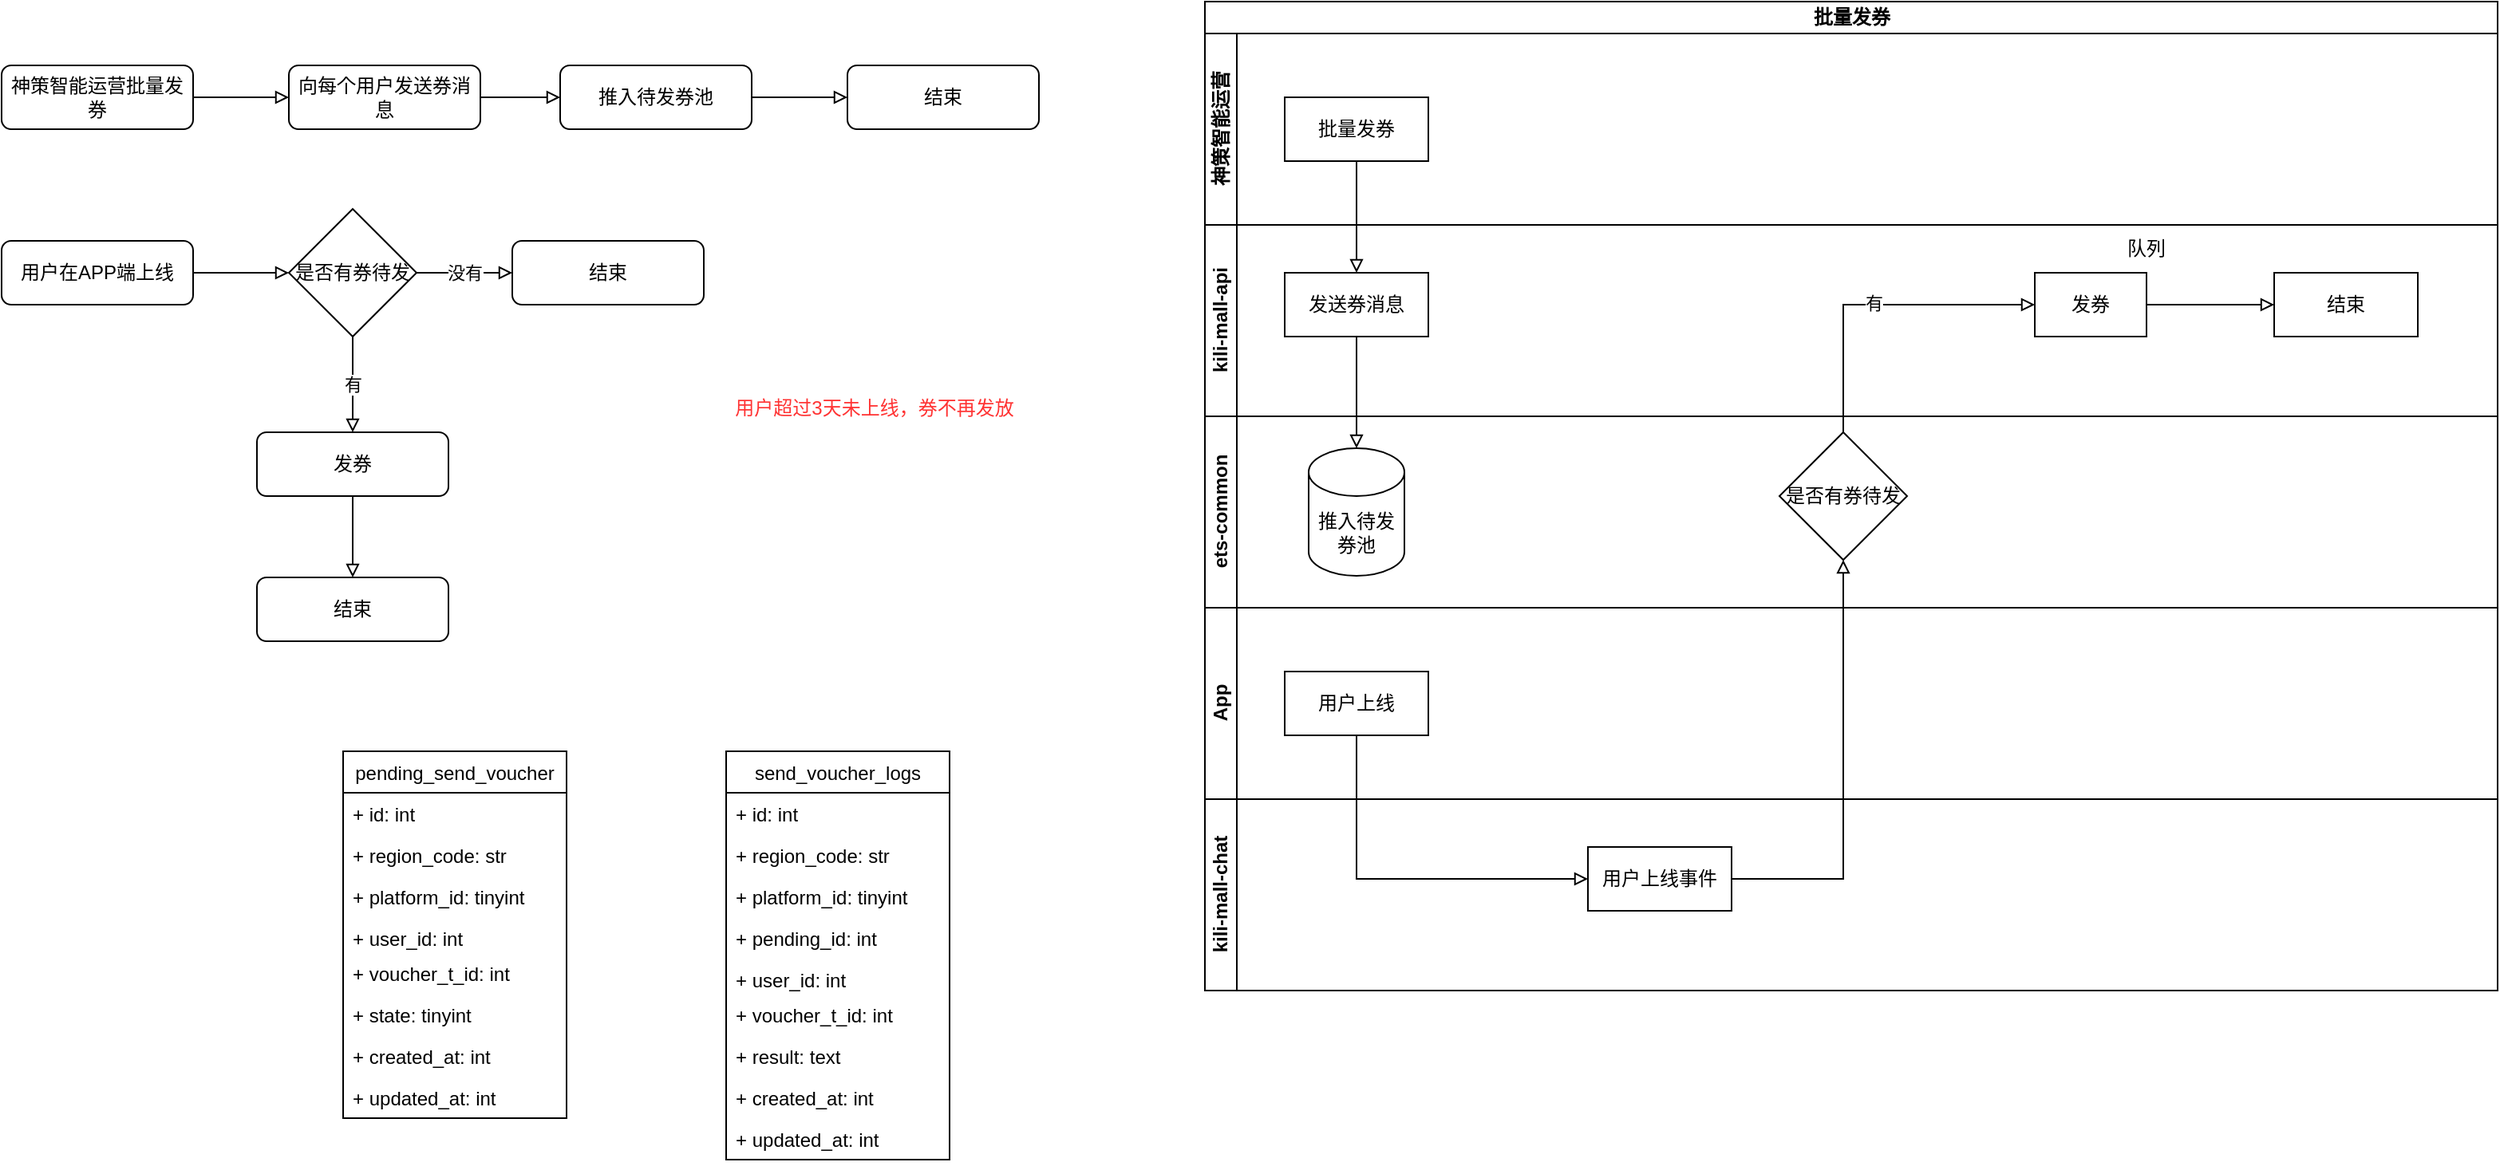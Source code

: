<mxfile version="21.6.5" type="github">
  <diagram id="C5RBs43oDa-KdzZeNtuy" name="Page-1">
    <mxGraphModel dx="1434" dy="758" grid="1" gridSize="10" guides="1" tooltips="1" connect="1" arrows="1" fold="1" page="1" pageScale="1" pageWidth="100000" pageHeight="29700" math="0" shadow="0">
      <root>
        <mxCell id="WIyWlLk6GJQsqaUBKTNV-0" />
        <mxCell id="WIyWlLk6GJQsqaUBKTNV-1" parent="WIyWlLk6GJQsqaUBKTNV-0" />
        <mxCell id="-NMFzt8truZ4POpx8PBd-13" style="edgeStyle=orthogonalEdgeStyle;rounded=0;orthogonalLoop=1;jettySize=auto;html=1;exitX=1;exitY=0.5;exitDx=0;exitDy=0;endArrow=block;endFill=0;" parent="WIyWlLk6GJQsqaUBKTNV-1" source="WIyWlLk6GJQsqaUBKTNV-3" target="-NMFzt8truZ4POpx8PBd-12" edge="1">
          <mxGeometry relative="1" as="geometry" />
        </mxCell>
        <mxCell id="WIyWlLk6GJQsqaUBKTNV-3" value="神策智能运营批量发券" style="rounded=1;whiteSpace=wrap;html=1;fontSize=12;glass=0;strokeWidth=1;shadow=0;" parent="WIyWlLk6GJQsqaUBKTNV-1" vertex="1">
          <mxGeometry x="46" y="80" width="120" height="40" as="geometry" />
        </mxCell>
        <mxCell id="-NMFzt8truZ4POpx8PBd-0" value="pending_send_voucher" style="swimlane;fontStyle=0;childLayout=stackLayout;horizontal=1;startSize=26;fillColor=none;horizontalStack=0;resizeParent=1;resizeParentMax=0;resizeLast=0;collapsible=1;marginBottom=0;" parent="WIyWlLk6GJQsqaUBKTNV-1" vertex="1">
          <mxGeometry x="260" y="510" width="140" height="230" as="geometry" />
        </mxCell>
        <mxCell id="-NMFzt8truZ4POpx8PBd-1" value="+ id: int" style="text;strokeColor=none;fillColor=none;align=left;verticalAlign=top;spacingLeft=4;spacingRight=4;overflow=hidden;rotatable=0;points=[[0,0.5],[1,0.5]];portConstraint=eastwest;" parent="-NMFzt8truZ4POpx8PBd-0" vertex="1">
          <mxGeometry y="26" width="140" height="26" as="geometry" />
        </mxCell>
        <mxCell id="-NMFzt8truZ4POpx8PBd-37" value="+ region_code: str" style="text;strokeColor=none;fillColor=none;align=left;verticalAlign=top;spacingLeft=4;spacingRight=4;overflow=hidden;rotatable=0;points=[[0,0.5],[1,0.5]];portConstraint=eastwest;" parent="-NMFzt8truZ4POpx8PBd-0" vertex="1">
          <mxGeometry y="52" width="140" height="26" as="geometry" />
        </mxCell>
        <mxCell id="-NMFzt8truZ4POpx8PBd-38" value="+ platform_id: tinyint" style="text;strokeColor=none;fillColor=none;align=left;verticalAlign=top;spacingLeft=4;spacingRight=4;overflow=hidden;rotatable=0;points=[[0,0.5],[1,0.5]];portConstraint=eastwest;" parent="-NMFzt8truZ4POpx8PBd-0" vertex="1">
          <mxGeometry y="78" width="140" height="26" as="geometry" />
        </mxCell>
        <mxCell id="-NMFzt8truZ4POpx8PBd-3" value="+ user_id: int" style="text;strokeColor=none;fillColor=none;align=left;verticalAlign=top;spacingLeft=4;spacingRight=4;overflow=hidden;rotatable=0;points=[[0,0.5],[1,0.5]];portConstraint=eastwest;" parent="-NMFzt8truZ4POpx8PBd-0" vertex="1">
          <mxGeometry y="104" width="140" height="22" as="geometry" />
        </mxCell>
        <mxCell id="-NMFzt8truZ4POpx8PBd-2" value="+ voucher_t_id: int" style="text;strokeColor=none;fillColor=none;align=left;verticalAlign=top;spacingLeft=4;spacingRight=4;overflow=hidden;rotatable=0;points=[[0,0.5],[1,0.5]];portConstraint=eastwest;" parent="-NMFzt8truZ4POpx8PBd-0" vertex="1">
          <mxGeometry y="126" width="140" height="26" as="geometry" />
        </mxCell>
        <mxCell id="-NMFzt8truZ4POpx8PBd-7" value="+ state: tinyint" style="text;strokeColor=none;fillColor=none;align=left;verticalAlign=top;spacingLeft=4;spacingRight=4;overflow=hidden;rotatable=0;points=[[0,0.5],[1,0.5]];portConstraint=eastwest;" parent="-NMFzt8truZ4POpx8PBd-0" vertex="1">
          <mxGeometry y="152" width="140" height="26" as="geometry" />
        </mxCell>
        <mxCell id="-NMFzt8truZ4POpx8PBd-8" value="+ created_at: int" style="text;strokeColor=none;fillColor=none;align=left;verticalAlign=top;spacingLeft=4;spacingRight=4;overflow=hidden;rotatable=0;points=[[0,0.5],[1,0.5]];portConstraint=eastwest;" parent="-NMFzt8truZ4POpx8PBd-0" vertex="1">
          <mxGeometry y="178" width="140" height="26" as="geometry" />
        </mxCell>
        <mxCell id="-NMFzt8truZ4POpx8PBd-9" value="+ updated_at: int" style="text;strokeColor=none;fillColor=none;align=left;verticalAlign=top;spacingLeft=4;spacingRight=4;overflow=hidden;rotatable=0;points=[[0,0.5],[1,0.5]];portConstraint=eastwest;" parent="-NMFzt8truZ4POpx8PBd-0" vertex="1">
          <mxGeometry y="204" width="140" height="26" as="geometry" />
        </mxCell>
        <mxCell id="-NMFzt8truZ4POpx8PBd-15" style="edgeStyle=orthogonalEdgeStyle;rounded=0;orthogonalLoop=1;jettySize=auto;html=1;exitX=1;exitY=0.5;exitDx=0;exitDy=0;entryX=0;entryY=0.5;entryDx=0;entryDy=0;endArrow=block;endFill=0;" parent="WIyWlLk6GJQsqaUBKTNV-1" source="-NMFzt8truZ4POpx8PBd-12" target="-NMFzt8truZ4POpx8PBd-14" edge="1">
          <mxGeometry relative="1" as="geometry" />
        </mxCell>
        <mxCell id="-NMFzt8truZ4POpx8PBd-12" value="向每个用户发送券消息" style="rounded=1;whiteSpace=wrap;html=1;fontSize=12;glass=0;strokeWidth=1;shadow=0;" parent="WIyWlLk6GJQsqaUBKTNV-1" vertex="1">
          <mxGeometry x="226" y="80" width="120" height="40" as="geometry" />
        </mxCell>
        <mxCell id="-NMFzt8truZ4POpx8PBd-30" style="edgeStyle=orthogonalEdgeStyle;rounded=0;orthogonalLoop=1;jettySize=auto;html=1;exitX=1;exitY=0.5;exitDx=0;exitDy=0;entryX=0;entryY=0.5;entryDx=0;entryDy=0;endArrow=block;endFill=0;" parent="WIyWlLk6GJQsqaUBKTNV-1" source="-NMFzt8truZ4POpx8PBd-14" target="-NMFzt8truZ4POpx8PBd-29" edge="1">
          <mxGeometry relative="1" as="geometry" />
        </mxCell>
        <mxCell id="-NMFzt8truZ4POpx8PBd-14" value="推入待发券池" style="rounded=1;whiteSpace=wrap;html=1;fontSize=12;glass=0;strokeWidth=1;shadow=0;" parent="WIyWlLk6GJQsqaUBKTNV-1" vertex="1">
          <mxGeometry x="396" y="80" width="120" height="40" as="geometry" />
        </mxCell>
        <mxCell id="-NMFzt8truZ4POpx8PBd-21" style="edgeStyle=orthogonalEdgeStyle;rounded=0;orthogonalLoop=1;jettySize=auto;html=1;exitX=1;exitY=0.5;exitDx=0;exitDy=0;entryX=0;entryY=0.5;entryDx=0;entryDy=0;endArrow=block;endFill=0;" parent="WIyWlLk6GJQsqaUBKTNV-1" source="-NMFzt8truZ4POpx8PBd-19" target="-NMFzt8truZ4POpx8PBd-20" edge="1">
          <mxGeometry relative="1" as="geometry" />
        </mxCell>
        <mxCell id="-NMFzt8truZ4POpx8PBd-19" value="用户在APP端上线" style="rounded=1;whiteSpace=wrap;html=1;fontSize=12;glass=0;strokeWidth=1;shadow=0;" parent="WIyWlLk6GJQsqaUBKTNV-1" vertex="1">
          <mxGeometry x="46" y="190" width="120" height="40" as="geometry" />
        </mxCell>
        <mxCell id="-NMFzt8truZ4POpx8PBd-26" value="没有" style="edgeStyle=orthogonalEdgeStyle;rounded=0;orthogonalLoop=1;jettySize=auto;html=1;exitX=1;exitY=0.5;exitDx=0;exitDy=0;entryX=0;entryY=0.5;entryDx=0;entryDy=0;endArrow=block;endFill=0;" parent="WIyWlLk6GJQsqaUBKTNV-1" source="-NMFzt8truZ4POpx8PBd-20" target="-NMFzt8truZ4POpx8PBd-24" edge="1">
          <mxGeometry relative="1" as="geometry" />
        </mxCell>
        <mxCell id="-NMFzt8truZ4POpx8PBd-28" value="有" style="edgeStyle=orthogonalEdgeStyle;rounded=0;orthogonalLoop=1;jettySize=auto;html=1;exitX=0.5;exitY=1;exitDx=0;exitDy=0;endArrow=block;endFill=0;" parent="WIyWlLk6GJQsqaUBKTNV-1" source="-NMFzt8truZ4POpx8PBd-20" target="-NMFzt8truZ4POpx8PBd-27" edge="1">
          <mxGeometry relative="1" as="geometry" />
        </mxCell>
        <mxCell id="-NMFzt8truZ4POpx8PBd-20" value="是否有券待发" style="rhombus;whiteSpace=wrap;html=1;" parent="WIyWlLk6GJQsqaUBKTNV-1" vertex="1">
          <mxGeometry x="226" y="170" width="80" height="80" as="geometry" />
        </mxCell>
        <mxCell id="-NMFzt8truZ4POpx8PBd-24" value="结束" style="rounded=1;whiteSpace=wrap;html=1;fontSize=12;glass=0;strokeWidth=1;shadow=0;" parent="WIyWlLk6GJQsqaUBKTNV-1" vertex="1">
          <mxGeometry x="366" y="190" width="120" height="40" as="geometry" />
        </mxCell>
        <mxCell id="-NMFzt8truZ4POpx8PBd-32" style="edgeStyle=orthogonalEdgeStyle;rounded=0;orthogonalLoop=1;jettySize=auto;html=1;exitX=0.5;exitY=1;exitDx=0;exitDy=0;entryX=0.5;entryY=0;entryDx=0;entryDy=0;endArrow=block;endFill=0;" parent="WIyWlLk6GJQsqaUBKTNV-1" source="-NMFzt8truZ4POpx8PBd-27" target="-NMFzt8truZ4POpx8PBd-31" edge="1">
          <mxGeometry relative="1" as="geometry" />
        </mxCell>
        <mxCell id="-NMFzt8truZ4POpx8PBd-27" value="发券" style="rounded=1;whiteSpace=wrap;html=1;fontSize=12;glass=0;strokeWidth=1;shadow=0;" parent="WIyWlLk6GJQsqaUBKTNV-1" vertex="1">
          <mxGeometry x="206" y="310" width="120" height="40" as="geometry" />
        </mxCell>
        <mxCell id="-NMFzt8truZ4POpx8PBd-29" value="结束" style="rounded=1;whiteSpace=wrap;html=1;fontSize=12;glass=0;strokeWidth=1;shadow=0;" parent="WIyWlLk6GJQsqaUBKTNV-1" vertex="1">
          <mxGeometry x="576" y="80" width="120" height="40" as="geometry" />
        </mxCell>
        <mxCell id="-NMFzt8truZ4POpx8PBd-31" value="结束" style="rounded=1;whiteSpace=wrap;html=1;fontSize=12;glass=0;strokeWidth=1;shadow=0;" parent="WIyWlLk6GJQsqaUBKTNV-1" vertex="1">
          <mxGeometry x="206" y="401" width="120" height="40" as="geometry" />
        </mxCell>
        <mxCell id="-NMFzt8truZ4POpx8PBd-33" value="send_voucher_logs" style="swimlane;fontStyle=0;childLayout=stackLayout;horizontal=1;startSize=26;fillColor=none;horizontalStack=0;resizeParent=1;resizeParentMax=0;resizeLast=0;collapsible=1;marginBottom=0;" parent="WIyWlLk6GJQsqaUBKTNV-1" vertex="1">
          <mxGeometry x="500" y="510" width="140" height="256" as="geometry" />
        </mxCell>
        <mxCell id="-NMFzt8truZ4POpx8PBd-34" value="+ id: int" style="text;strokeColor=none;fillColor=none;align=left;verticalAlign=top;spacingLeft=4;spacingRight=4;overflow=hidden;rotatable=0;points=[[0,0.5],[1,0.5]];portConstraint=eastwest;" parent="-NMFzt8truZ4POpx8PBd-33" vertex="1">
          <mxGeometry y="26" width="140" height="26" as="geometry" />
        </mxCell>
        <mxCell id="-NMFzt8truZ4POpx8PBd-39" value="+ region_code: str" style="text;strokeColor=none;fillColor=none;align=left;verticalAlign=top;spacingLeft=4;spacingRight=4;overflow=hidden;rotatable=0;points=[[0,0.5],[1,0.5]];portConstraint=eastwest;" parent="-NMFzt8truZ4POpx8PBd-33" vertex="1">
          <mxGeometry y="52" width="140" height="26" as="geometry" />
        </mxCell>
        <mxCell id="-NMFzt8truZ4POpx8PBd-40" value="+ platform_id: tinyint" style="text;strokeColor=none;fillColor=none;align=left;verticalAlign=top;spacingLeft=4;spacingRight=4;overflow=hidden;rotatable=0;points=[[0,0.5],[1,0.5]];portConstraint=eastwest;" parent="-NMFzt8truZ4POpx8PBd-33" vertex="1">
          <mxGeometry y="78" width="140" height="26" as="geometry" />
        </mxCell>
        <mxCell id="-NMFzt8truZ4POpx8PBd-42" value="+ pending_id: int" style="text;strokeColor=none;fillColor=none;align=left;verticalAlign=top;spacingLeft=4;spacingRight=4;overflow=hidden;rotatable=0;points=[[0,0.5],[1,0.5]];portConstraint=eastwest;" parent="-NMFzt8truZ4POpx8PBd-33" vertex="1">
          <mxGeometry y="104" width="140" height="26" as="geometry" />
        </mxCell>
        <mxCell id="-NMFzt8truZ4POpx8PBd-43" value="+ user_id: int" style="text;strokeColor=none;fillColor=none;align=left;verticalAlign=top;spacingLeft=4;spacingRight=4;overflow=hidden;rotatable=0;points=[[0,0.5],[1,0.5]];portConstraint=eastwest;" parent="-NMFzt8truZ4POpx8PBd-33" vertex="1">
          <mxGeometry y="130" width="140" height="22" as="geometry" />
        </mxCell>
        <mxCell id="-NMFzt8truZ4POpx8PBd-44" value="+ voucher_t_id: int" style="text;strokeColor=none;fillColor=none;align=left;verticalAlign=top;spacingLeft=4;spacingRight=4;overflow=hidden;rotatable=0;points=[[0,0.5],[1,0.5]];portConstraint=eastwest;" parent="-NMFzt8truZ4POpx8PBd-33" vertex="1">
          <mxGeometry y="152" width="140" height="26" as="geometry" />
        </mxCell>
        <mxCell id="-NMFzt8truZ4POpx8PBd-41" value="+ result: text" style="text;strokeColor=none;fillColor=none;align=left;verticalAlign=top;spacingLeft=4;spacingRight=4;overflow=hidden;rotatable=0;points=[[0,0.5],[1,0.5]];portConstraint=eastwest;" parent="-NMFzt8truZ4POpx8PBd-33" vertex="1">
          <mxGeometry y="178" width="140" height="26" as="geometry" />
        </mxCell>
        <mxCell id="-NMFzt8truZ4POpx8PBd-35" value="+ created_at: int" style="text;strokeColor=none;fillColor=none;align=left;verticalAlign=top;spacingLeft=4;spacingRight=4;overflow=hidden;rotatable=0;points=[[0,0.5],[1,0.5]];portConstraint=eastwest;" parent="-NMFzt8truZ4POpx8PBd-33" vertex="1">
          <mxGeometry y="204" width="140" height="26" as="geometry" />
        </mxCell>
        <mxCell id="-NMFzt8truZ4POpx8PBd-36" value="+ updated_at: int" style="text;strokeColor=none;fillColor=none;align=left;verticalAlign=top;spacingLeft=4;spacingRight=4;overflow=hidden;rotatable=0;points=[[0,0.5],[1,0.5]];portConstraint=eastwest;" parent="-NMFzt8truZ4POpx8PBd-33" vertex="1">
          <mxGeometry y="230" width="140" height="26" as="geometry" />
        </mxCell>
        <mxCell id="-NMFzt8truZ4POpx8PBd-45" value="批量发券" style="swimlane;childLayout=stackLayout;resizeParent=1;resizeParentMax=0;horizontal=1;startSize=20;horizontalStack=0;html=1;" parent="WIyWlLk6GJQsqaUBKTNV-1" vertex="1">
          <mxGeometry x="800" y="40" width="810" height="620" as="geometry" />
        </mxCell>
        <mxCell id="-NMFzt8truZ4POpx8PBd-46" value="神策智能运营" style="swimlane;startSize=20;horizontal=0;html=1;" parent="-NMFzt8truZ4POpx8PBd-45" vertex="1">
          <mxGeometry y="20" width="810" height="120" as="geometry" />
        </mxCell>
        <mxCell id="-NMFzt8truZ4POpx8PBd-49" value="批量发券" style="whiteSpace=wrap;html=1;" parent="-NMFzt8truZ4POpx8PBd-46" vertex="1">
          <mxGeometry x="50" y="40" width="90" height="40" as="geometry" />
        </mxCell>
        <mxCell id="-NMFzt8truZ4POpx8PBd-47" value="kili-mall-api" style="swimlane;startSize=20;horizontal=0;html=1;" parent="-NMFzt8truZ4POpx8PBd-45" vertex="1">
          <mxGeometry y="140" width="810" height="120" as="geometry">
            <mxRectangle y="140" width="480" height="30" as="alternateBounds" />
          </mxGeometry>
        </mxCell>
        <mxCell id="-NMFzt8truZ4POpx8PBd-50" value="发送券消息" style="whiteSpace=wrap;html=1;" parent="-NMFzt8truZ4POpx8PBd-47" vertex="1">
          <mxGeometry x="50" y="30" width="90" height="40" as="geometry" />
        </mxCell>
        <mxCell id="-NMFzt8truZ4POpx8PBd-91" style="edgeStyle=orthogonalEdgeStyle;rounded=0;orthogonalLoop=1;jettySize=auto;html=1;entryX=0;entryY=0.5;entryDx=0;entryDy=0;endArrow=block;endFill=0;" parent="-NMFzt8truZ4POpx8PBd-47" source="-NMFzt8truZ4POpx8PBd-78" target="-NMFzt8truZ4POpx8PBd-90" edge="1">
          <mxGeometry relative="1" as="geometry" />
        </mxCell>
        <mxCell id="-NMFzt8truZ4POpx8PBd-78" value="发券" style="whiteSpace=wrap;html=1;" parent="-NMFzt8truZ4POpx8PBd-47" vertex="1">
          <mxGeometry x="520" y="30" width="70" height="40" as="geometry" />
        </mxCell>
        <mxCell id="-NMFzt8truZ4POpx8PBd-90" value="结束" style="whiteSpace=wrap;html=1;" parent="-NMFzt8truZ4POpx8PBd-47" vertex="1">
          <mxGeometry x="670" y="30" width="90" height="40" as="geometry" />
        </mxCell>
        <mxCell id="-NMFzt8truZ4POpx8PBd-109" value="队列" style="text;html=1;strokeColor=none;fillColor=none;align=center;verticalAlign=middle;whiteSpace=wrap;rounded=0;fontColor=#000000;" parent="-NMFzt8truZ4POpx8PBd-47" vertex="1">
          <mxGeometry x="560" width="60" height="30" as="geometry" />
        </mxCell>
        <mxCell id="-NMFzt8truZ4POpx8PBd-96" value="ets-common" style="swimlane;startSize=20;horizontal=0;html=1;" parent="-NMFzt8truZ4POpx8PBd-45" vertex="1">
          <mxGeometry y="260" width="810" height="120" as="geometry">
            <mxRectangle y="140" width="480" height="30" as="alternateBounds" />
          </mxGeometry>
        </mxCell>
        <mxCell id="-NMFzt8truZ4POpx8PBd-99" value="是否有券待发" style="rhombus;whiteSpace=wrap;html=1;" parent="-NMFzt8truZ4POpx8PBd-96" vertex="1">
          <mxGeometry x="360" y="10" width="80" height="80" as="geometry" />
        </mxCell>
        <mxCell id="-NMFzt8truZ4POpx8PBd-93" value="&lt;font color=&quot;#000000&quot;&gt;推入待发券池&lt;/font&gt;" style="shape=cylinder3;whiteSpace=wrap;html=1;boundedLbl=1;backgroundOutline=1;size=15;fontColor=#FF3333;" parent="-NMFzt8truZ4POpx8PBd-96" vertex="1">
          <mxGeometry x="65" y="20" width="60" height="80" as="geometry" />
        </mxCell>
        <mxCell id="-NMFzt8truZ4POpx8PBd-71" value="App" style="swimlane;startSize=20;horizontal=0;html=1;" parent="-NMFzt8truZ4POpx8PBd-45" vertex="1">
          <mxGeometry y="380" width="810" height="120" as="geometry" />
        </mxCell>
        <mxCell id="-NMFzt8truZ4POpx8PBd-72" value="用户上线" style="whiteSpace=wrap;html=1;" parent="-NMFzt8truZ4POpx8PBd-71" vertex="1">
          <mxGeometry x="50" y="40" width="90" height="40" as="geometry" />
        </mxCell>
        <mxCell id="-NMFzt8truZ4POpx8PBd-48" value="kili-mall-chat" style="swimlane;startSize=20;horizontal=0;html=1;" parent="-NMFzt8truZ4POpx8PBd-45" vertex="1">
          <mxGeometry y="500" width="810" height="120" as="geometry" />
        </mxCell>
        <mxCell id="-NMFzt8truZ4POpx8PBd-84" value="用户上线事件" style="whiteSpace=wrap;html=1;" parent="-NMFzt8truZ4POpx8PBd-48" vertex="1">
          <mxGeometry x="240" y="30" width="90" height="40" as="geometry" />
        </mxCell>
        <mxCell id="-NMFzt8truZ4POpx8PBd-52" style="edgeStyle=orthogonalEdgeStyle;rounded=0;orthogonalLoop=1;jettySize=auto;html=1;exitX=0.5;exitY=1;exitDx=0;exitDy=0;entryX=0.5;entryY=0;entryDx=0;entryDy=0;endArrow=block;endFill=0;" parent="-NMFzt8truZ4POpx8PBd-45" source="-NMFzt8truZ4POpx8PBd-49" target="-NMFzt8truZ4POpx8PBd-50" edge="1">
          <mxGeometry relative="1" as="geometry" />
        </mxCell>
        <mxCell id="-NMFzt8truZ4POpx8PBd-85" style="edgeStyle=orthogonalEdgeStyle;rounded=0;orthogonalLoop=1;jettySize=auto;html=1;exitX=0.5;exitY=1;exitDx=0;exitDy=0;entryX=0;entryY=0.5;entryDx=0;entryDy=0;endArrow=block;endFill=0;" parent="-NMFzt8truZ4POpx8PBd-45" source="-NMFzt8truZ4POpx8PBd-72" target="-NMFzt8truZ4POpx8PBd-84" edge="1">
          <mxGeometry relative="1" as="geometry" />
        </mxCell>
        <mxCell id="-NMFzt8truZ4POpx8PBd-94" style="edgeStyle=orthogonalEdgeStyle;rounded=0;orthogonalLoop=1;jettySize=auto;html=1;fontColor=#000000;endArrow=block;endFill=0;" parent="-NMFzt8truZ4POpx8PBd-45" source="-NMFzt8truZ4POpx8PBd-50" target="-NMFzt8truZ4POpx8PBd-93" edge="1">
          <mxGeometry relative="1" as="geometry" />
        </mxCell>
        <mxCell id="-NMFzt8truZ4POpx8PBd-105" style="edgeStyle=orthogonalEdgeStyle;rounded=0;orthogonalLoop=1;jettySize=auto;html=1;entryX=0.5;entryY=1;entryDx=0;entryDy=0;fontColor=#000000;endArrow=block;endFill=0;" parent="-NMFzt8truZ4POpx8PBd-45" source="-NMFzt8truZ4POpx8PBd-84" target="-NMFzt8truZ4POpx8PBd-99" edge="1">
          <mxGeometry relative="1" as="geometry" />
        </mxCell>
        <mxCell id="-NMFzt8truZ4POpx8PBd-106" style="edgeStyle=orthogonalEdgeStyle;rounded=0;orthogonalLoop=1;jettySize=auto;html=1;entryX=0;entryY=0.5;entryDx=0;entryDy=0;fontColor=#000000;endArrow=block;endFill=0;" parent="-NMFzt8truZ4POpx8PBd-45" source="-NMFzt8truZ4POpx8PBd-99" target="-NMFzt8truZ4POpx8PBd-78" edge="1">
          <mxGeometry relative="1" as="geometry">
            <Array as="points">
              <mxPoint x="400" y="190" />
            </Array>
          </mxGeometry>
        </mxCell>
        <mxCell id="-NMFzt8truZ4POpx8PBd-107" value="有" style="edgeLabel;html=1;align=center;verticalAlign=middle;resizable=0;points=[];fontColor=#000000;" parent="-NMFzt8truZ4POpx8PBd-106" vertex="1" connectable="0">
          <mxGeometry x="-0.01" y="1" relative="1" as="geometry">
            <mxPoint as="offset" />
          </mxGeometry>
        </mxCell>
        <mxCell id="-NMFzt8truZ4POpx8PBd-92" value="&lt;font color=&quot;#ff3333&quot;&gt;用户超过3天未上线，券不再发放&lt;/font&gt;" style="text;html=1;strokeColor=none;fillColor=none;align=center;verticalAlign=middle;whiteSpace=wrap;rounded=0;" parent="WIyWlLk6GJQsqaUBKTNV-1" vertex="1">
          <mxGeometry x="486" y="260" width="214" height="70" as="geometry" />
        </mxCell>
      </root>
    </mxGraphModel>
  </diagram>
</mxfile>
